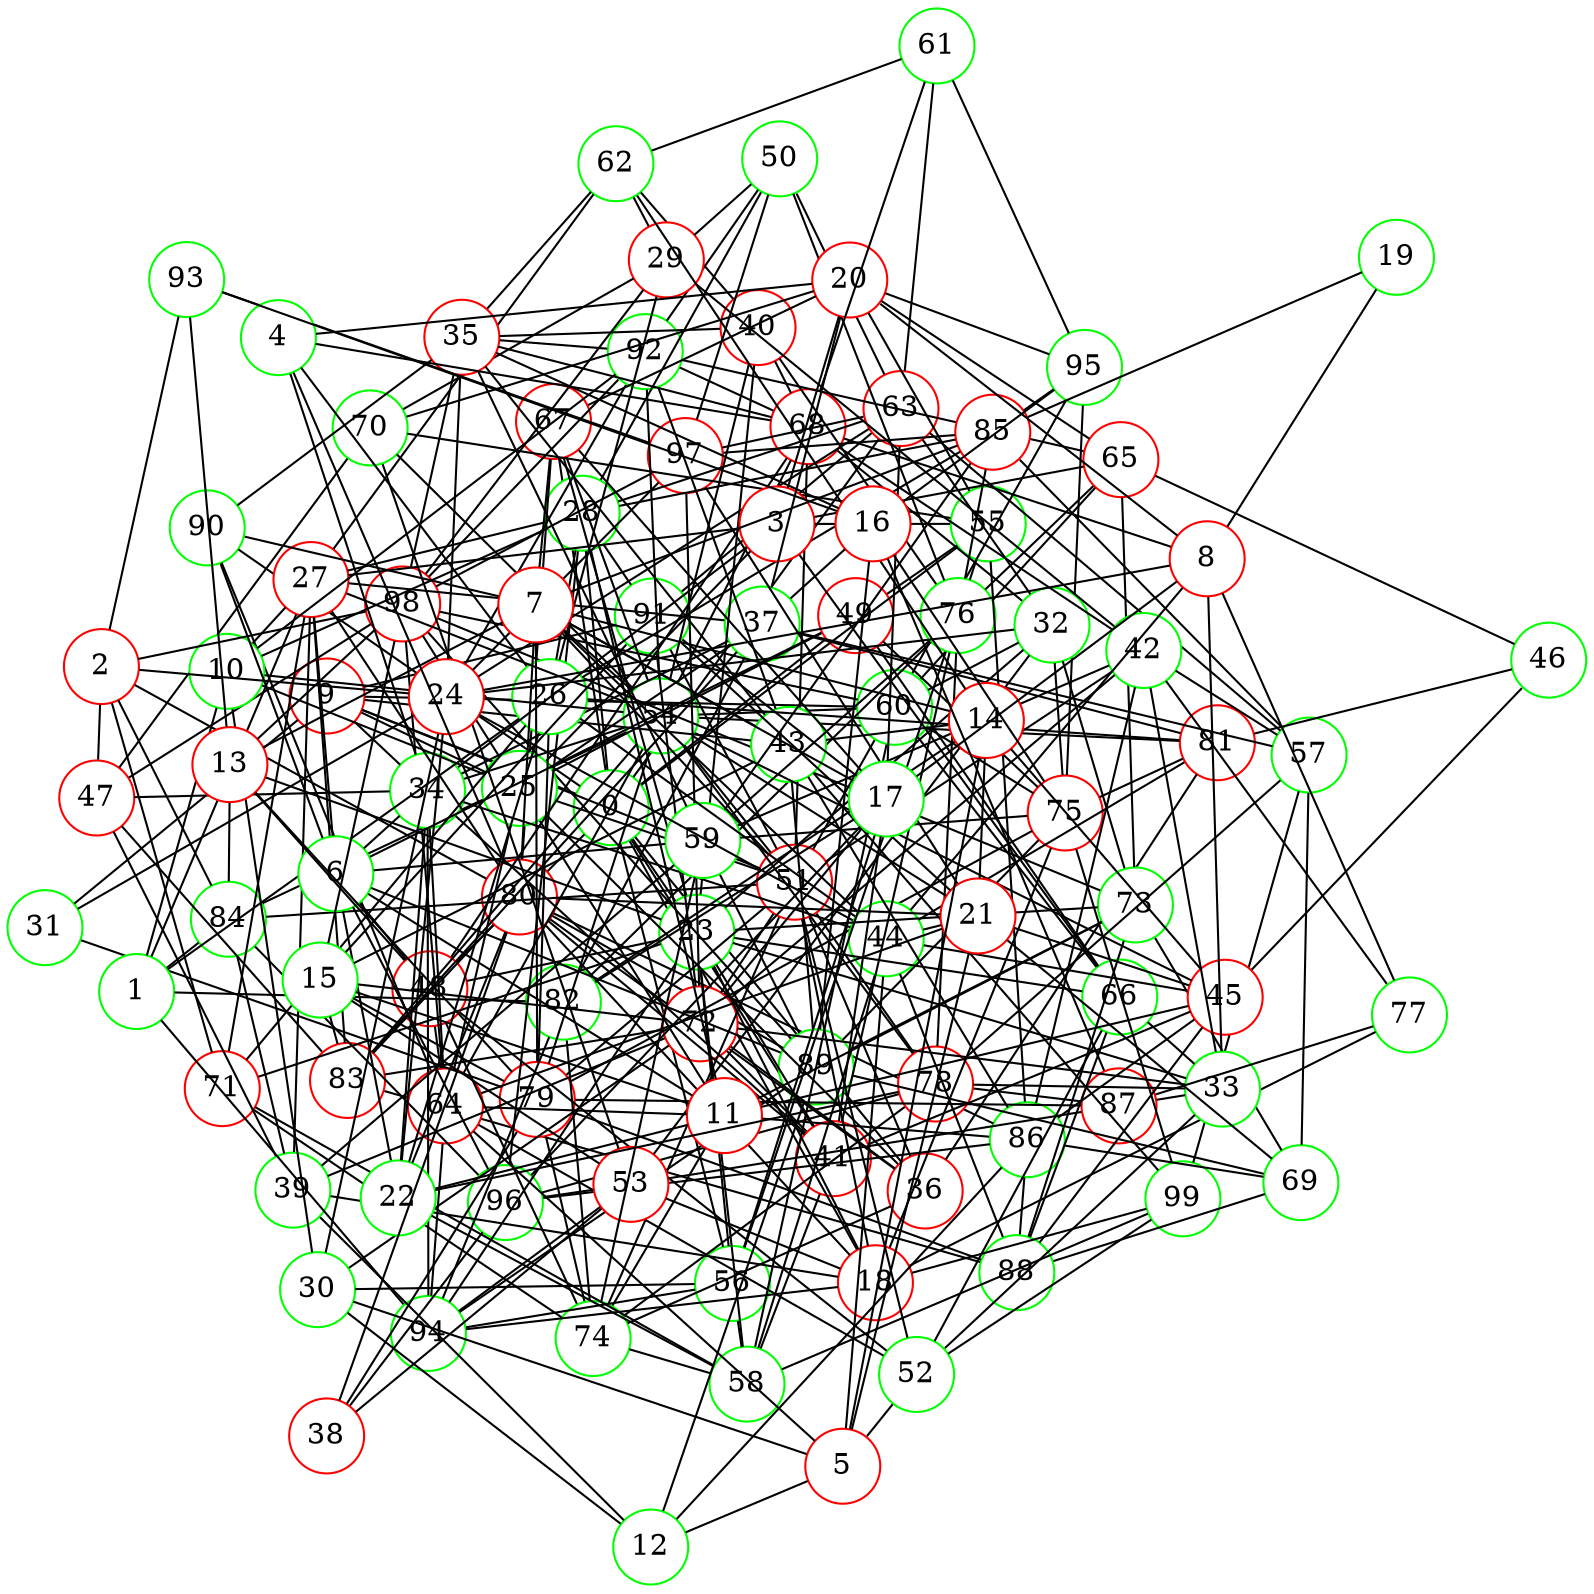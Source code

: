 graph {
graph ["layout"="fdp"]
node ["style"="filled","fillcolor"="white","fixedsize"="true","shape"="circle"]
"0" ["color"="green"]
"67" ["color"="red"]
"80" ["color"="red"]
"83" ["color"="red"]
"88" ["color"="green"]
"86" ["color"="green"]
"96" ["color"="green"]
"89" ["color"="green"]
"98" ["color"="red"]
"94" ["color"="green"]
"36" ["color"="red"]
"81" ["color"="red"]
"51" ["color"="red"]
"68" ["color"="red"]
"92" ["color"="green"]
"72" ["color"="red"]
"97" ["color"="red"]
"91" ["color"="green"]
"74" ["color"="green"]
"82" ["color"="green"]
"78" ["color"="red"]
"87" ["color"="red"]
"79" ["color"="red"]
"52" ["color"="green"]
"64" ["color"="red"]
"90" ["color"="green"]
"66" ["color"="green"]
"99" ["color"="green"]
"84" ["color"="green"]
"54" ["color"="green"]
"70" ["color"="green"]
"60" ["color"="green"]
"65" ["color"="red"]
"73" ["color"="green"]
"76" ["color"="green"]
"85" ["color"="red"]
"95" ["color"="green"]
"75" ["color"="red"]
"9" ["color"="red"]
"34" ["color"="green"]
"37" ["color"="green"]
"57" ["color"="green"]
"69" ["color"="green"]
"63" ["color"="red"]
"41" ["color"="red"]
"58" ["color"="green"]
"71" ["color"="red"]
"45" ["color"="red"]
"46" ["color"="green"]
"44" ["color"="green"]
"47" ["color"="red"]
"25" ["color"="green"]
"49" ["color"="red"]
"55" ["color"="green"]
"43" ["color"="green"]
"31" ["color"="green"]
"48" ["color"="red"]
"18" ["color"="red"]
"53" ["color"="red"]
"23" ["color"="green"]
"32" ["color"="green"]
"33" ["color"="green"]
"42" ["color"="green"]
"59" ["color"="green"]
"77" ["color"="green"]
"40" ["color"="red"]
"62" ["color"="green"]
"56" ["color"="green"]
"39" ["color"="green"]
"28" ["color"="green"]
"50" ["color"="green"]
"1" ["color"="green"]
"10" ["color"="green"]
"27" ["color"="red"]
"30" ["color"="green"]
"26" ["color"="green"]
"29" ["color"="red"]
"2" ["color"="red"]
"24" ["color"="red"]
"35" ["color"="red"]
"93" ["color"="green"]
"3" ["color"="red"]
"20" ["color"="red"]
"4" ["color"="green"]
"5" ["color"="red"]
"21" ["color"="red"]
"12" ["color"="green"]
"14" ["color"="red"]
"6" ["color"="green"]
"22" ["color"="green"]
"11" ["color"="red"]
"15" ["color"="green"]
"7" ["color"="red"]
"17" ["color"="green"]
"13" ["color"="red"]
"8" ["color"="red"]
"19" ["color"="green"]
"16" ["color"="red"]
"38" ["color"="red"]
"61" ["color"="green"]
"0" -- "67"
"0" -- "36"
"0" -- "9"
"0" -- "41"
"0" -- "48"
"0" -- "49"
"0" -- "18"
"0" -- "23"
"0" -- "55"
"0" -- "56"
"0" -- "90"
"0" -- "28"
"0" -- "63"
"67" -- "80"
"80" -- "83"
"80" -- "86"
"80" -- "89"
"83" -- "88"
"86" -- "96"
"86" -- "88"
"89" -- "98"
"89" -- "94"
"36" -- "80"
"36" -- "81"
"36" -- "51"
"36" -- "72"
"36" -- "74"
"51" -- "68"
"51" -- "72"
"51" -- "74"
"51" -- "78"
"51" -- "79"
"51" -- "52"
"51" -- "84"
"51" -- "54"
"51" -- "91"
"51" -- "95"
"68" -- "92"
"92" -- "98"
"72" -- "97"
"72" -- "83"
"72" -- "91"
"97" -- "98"
"74" -- "82"
"74" -- "78"
"74" -- "79"
"82" -- "94"
"78" -- "96"
"78" -- "87"
"79" -- "87"
"79" -- "88"
"52" -- "64"
"52" -- "66"
"52" -- "99"
"64" -- "98"
"64" -- "90"
"64" -- "94"
"66" -- "88"
"84" -- "96"
"54" -- "64"
"54" -- "67"
"54" -- "68"
"54" -- "70"
"54" -- "78"
"54" -- "79"
"54" -- "81"
"54" -- "83"
"54" -- "84"
"54" -- "60"
"54" -- "92"
"60" -- "65"
"60" -- "66"
"60" -- "98"
"60" -- "75"
"65" -- "73"
"65" -- "76"
"65" -- "92"
"73" -- "98"
"73" -- "88"
"73" -- "89"
"76" -- "82"
"76" -- "85"
"76" -- "78"
"85" -- "97"
"85" -- "95"
"75" -- "81"
"75" -- "99"
"75" -- "89"
"75" -- "79"
"75" -- "95"
"9" -- "34"
"9" -- "51"
"9" -- "25"
"9" -- "43"
"9" -- "91"
"9" -- "60"
"9" -- "31"
"34" -- "64"
"34" -- "37"
"34" -- "54"
"34" -- "41"
"34" -- "44"
"34" -- "94"
"34" -- "47"
"37" -- "81"
"37" -- "82"
"37" -- "83"
"37" -- "57"
"57" -- "99"
"57" -- "69"
"57" -- "85"
"57" -- "78"
"57" -- "63"
"69" -- "86"
"69" -- "88"
"69" -- "73"
"69" -- "89"
"63" -- "97"
"63" -- "91"
"41" -- "80"
"41" -- "72"
"41" -- "58"
"41" -- "76"
"41" -- "45"
"58" -- "99"
"58" -- "71"
"58" -- "74"
"58" -- "60"
"71" -- "74"
"45" -- "54"
"45" -- "86"
"45" -- "88"
"45" -- "46"
"46" -- "65"
"46" -- "81"
"44" -- "81"
"44" -- "88"
"44" -- "58"
"44" -- "45"
"47" -- "98"
"47" -- "83"
"47" -- "70"
"25" -- "64"
"25" -- "49"
"25" -- "98"
"25" -- "51"
"25" -- "36"
"25" -- "37"
"49" -- "66"
"49" -- "55"
"49" -- "75"
"55" -- "70"
"55" -- "86"
"55" -- "76"
"43" -- "99"
"43" -- "86"
"43" -- "89"
"43" -- "92"
"31" -- "79"
"48" -- "64"
"48" -- "83"
"48" -- "52"
"48" -- "68"
"48" -- "74"
"18" -- "80"
"18" -- "51"
"18" -- "99"
"18" -- "53"
"18" -- "23"
"18" -- "39"
"18" -- "75"
"18" -- "77"
"18" -- "94"
"53" -- "96"
"53" -- "70"
"53" -- "87"
"53" -- "94"
"23" -- "32"
"23" -- "33"
"23" -- "66"
"23" -- "67"
"23" -- "71"
"23" -- "40"
"23" -- "41"
"23" -- "73"
"23" -- "48"
"23" -- "56"
"23" -- "58"
"23" -- "94"
"32" -- "68"
"32" -- "53"
"32" -- "73"
"32" -- "75"
"32" -- "60"
"32" -- "63"
"33" -- "66"
"33" -- "52"
"33" -- "87"
"33" -- "72"
"33" -- "42"
"33" -- "78"
"42" -- "51"
"42" -- "68"
"42" -- "86"
"42" -- "72"
"42" -- "57"
"42" -- "59"
"42" -- "77"
"59" -- "85"
"59" -- "89"
"59" -- "74"
"59" -- "75"
"59" -- "76"
"77" -- "87"
"40" -- "68"
"40" -- "54"
"40" -- "76"
"40" -- "62"
"56" -- "58"
"56" -- "76"
"56" -- "94"
"39" -- "84"
"39" -- "72"
"39" -- "59"
"39" -- "47"
"28" -- "96"
"28" -- "50"
"28" -- "85"
"28" -- "91"
"28" -- "63"
"50" -- "97"
"50" -- "76"
"50" -- "92"
"50" -- "63"
"1" -- "82"
"1" -- "84"
"1" -- "10"
"1" -- "26"
"1" -- "27"
"1" -- "94"
"10" -- "54"
"10" -- "25"
"10" -- "27"
"10" -- "28"
"10" -- "92"
"10" -- "30"
"27" -- "80"
"27" -- "83"
"27" -- "37"
"27" -- "54"
"27" -- "39"
"27" -- "71"
"27" -- "28"
"27" -- "62"
"30" -- "56"
"30" -- "72"
"26" -- "81"
"26" -- "85"
"26" -- "71"
"26" -- "28"
"26" -- "44"
"26" -- "29"
"26" -- "79"
"29" -- "50"
"29" -- "98"
"29" -- "70"
"29" -- "42"
"29" -- "62"
"2" -- "80"
"2" -- "98"
"2" -- "84"
"2" -- "71"
"2" -- "24"
"2" -- "93"
"2" -- "47"
"24" -- "32"
"24" -- "97"
"24" -- "35"
"24" -- "44"
"24" -- "92"
"24" -- "30"
"24" -- "31"
"24" -- "63"
"35" -- "98"
"35" -- "68"
"35" -- "40"
"35" -- "90"
"35" -- "43"
"35" -- "59"
"35" -- "92"
"35" -- "62"
"93" -- "97"
"3" -- "65"
"3" -- "34"
"3" -- "66"
"3" -- "20"
"3" -- "55"
"3" -- "25"
"3" -- "27"
"20" -- "65"
"20" -- "67"
"20" -- "37"
"20" -- "70"
"20" -- "55"
"20" -- "95"
"4" -- "80"
"4" -- "34"
"4" -- "20"
"4" -- "68"
"4" -- "26"
"5" -- "64"
"5" -- "52"
"5" -- "21"
"5" -- "12"
"5" -- "44"
"5" -- "14"
"5" -- "30"
"21" -- "64"
"21" -- "80"
"21" -- "97"
"21" -- "69"
"21" -- "54"
"21" -- "91"
"21" -- "44"
"21" -- "45"
"12" -- "86"
"12" -- "39"
"12" -- "89"
"12" -- "30"
"14" -- "82"
"14" -- "21"
"14" -- "43"
"14" -- "45"
"14" -- "62"
"6" -- "48"
"6" -- "96"
"6" -- "49"
"6" -- "34"
"6" -- "22"
"6" -- "89"
"6" -- "90"
"6" -- "11"
"6" -- "27"
"6" -- "59"
"22" -- "80"
"22" -- "34"
"22" -- "24"
"22" -- "26"
"22" -- "58"
"22" -- "78"
"11" -- "64"
"11" -- "22"
"11" -- "86"
"11" -- "25"
"11" -- "73"
"11" -- "74"
"11" -- "28"
"11" -- "45"
"11" -- "15"
"15" -- "98"
"15" -- "83"
"15" -- "53"
"15" -- "72"
"15" -- "43"
"15" -- "91"
"15" -- "79"
"7" -- "80"
"7" -- "17"
"7" -- "51"
"7" -- "67"
"7" -- "85"
"7" -- "54"
"7" -- "90"
"7" -- "43"
"7" -- "44"
"7" -- "13"
"7" -- "14"
"7" -- "79"
"17" -- "96"
"17" -- "82"
"17" -- "67"
"17" -- "56"
"17" -- "72"
"17" -- "41"
"17" -- "91"
"17" -- "63"
"13" -- "48"
"13" -- "98"
"13" -- "84"
"13" -- "23"
"13" -- "93"
"13" -- "79"
"8" -- "17"
"8" -- "33"
"8" -- "19"
"8" -- "20"
"8" -- "68"
"8" -- "24"
"8" -- "44"
"8" -- "77"
"19" -- "85"
"16" -- "35"
"16" -- "37"
"16" -- "87"
"16" -- "89"
"16" -- "75"
"16" -- "93"
"16" -- "95"
"38" -- "80"
"38" -- "96"
"38" -- "53"
"38" -- "79"
"61" -- "68"
"61" -- "62"
"61" -- "63"
"61" -- "95"
}